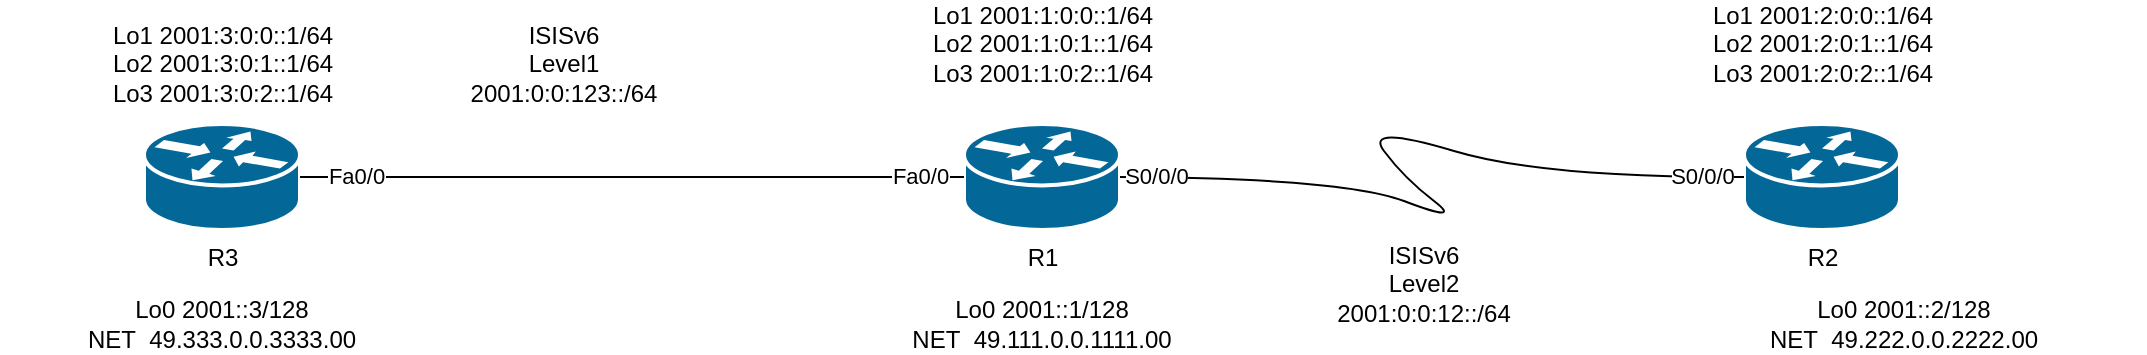 <mxfile version="14.6.13" type="device"><diagram id="KMjE5wcNhbDYiU3VgFTb" name="Page-1"><mxGraphModel dx="749" dy="556" grid="1" gridSize="10" guides="1" tooltips="1" connect="1" arrows="1" fold="1" page="1" pageScale="1" pageWidth="2336" pageHeight="1654" math="0" shadow="0"><root><mxCell id="0"/><mxCell id="1" parent="0"/><UserObject label="R3" link="file://E:\Study\GIT\Myotus-networks\LECTURES\MODULE02\Lecture16\labs\configs\R3.txt" linkTarget="_blank" id="9B0H9Uxb34FOkC-pr2k9-1"><mxCell style="shape=mxgraph.cisco.routers.router;html=1;pointerEvents=1;dashed=0;fillColor=#036897;strokeColor=#ffffff;strokeWidth=2;verticalLabelPosition=bottom;verticalAlign=top;align=center;outlineConnect=0;" vertex="1" parent="1"><mxGeometry x="130" y="170" width="78" height="53" as="geometry"/></mxCell></UserObject><UserObject label="R1" link="file://E:\Study\GIT\Myotus-networks\LECTURES\MODULE02\Lecture16\labs\configs\R1.txt" linkTarget="_blank" id="9B0H9Uxb34FOkC-pr2k9-2"><mxCell style="shape=mxgraph.cisco.routers.router;html=1;pointerEvents=1;dashed=0;fillColor=#036897;strokeColor=#ffffff;strokeWidth=2;verticalLabelPosition=bottom;verticalAlign=top;align=center;outlineConnect=0;" vertex="1" parent="1"><mxGeometry x="540" y="170" width="78" height="53" as="geometry"/></mxCell></UserObject><UserObject label="R2" link="file://E:\Study\GIT\Myotus-networks\LECTURES\MODULE02\Lecture16\labs\configs\R2.txt" linkTarget="_blank" id="9B0H9Uxb34FOkC-pr2k9-3"><mxCell style="shape=mxgraph.cisco.routers.router;html=1;pointerEvents=1;dashed=0;fillColor=#036897;strokeColor=#ffffff;strokeWidth=2;verticalLabelPosition=bottom;verticalAlign=top;align=center;outlineConnect=0;" vertex="1" parent="1"><mxGeometry x="930" y="170" width="78" height="53" as="geometry"/></mxCell></UserObject><mxCell id="9B0H9Uxb34FOkC-pr2k9-4" value="" style="endArrow=none;html=1;" edge="1" parent="1" source="9B0H9Uxb34FOkC-pr2k9-1" target="9B0H9Uxb34FOkC-pr2k9-2"><mxGeometry width="50" height="50" relative="1" as="geometry"><mxPoint x="530" y="440" as="sourcePoint"/><mxPoint x="370" y="197" as="targetPoint"/></mxGeometry></mxCell><mxCell id="9B0H9Uxb34FOkC-pr2k9-9" value="Fa0/0" style="edgeLabel;html=1;align=center;verticalAlign=middle;resizable=0;points=[];" vertex="1" connectable="0" parent="9B0H9Uxb34FOkC-pr2k9-4"><mxGeometry x="-0.834" y="1" relative="1" as="geometry"><mxPoint as="offset"/></mxGeometry></mxCell><mxCell id="9B0H9Uxb34FOkC-pr2k9-10" value="Fa0/0" style="edgeLabel;html=1;align=center;verticalAlign=middle;resizable=0;points=[];" vertex="1" connectable="0" parent="9B0H9Uxb34FOkC-pr2k9-4"><mxGeometry x="0.867" y="2" relative="1" as="geometry"><mxPoint y="1" as="offset"/></mxGeometry></mxCell><mxCell id="9B0H9Uxb34FOkC-pr2k9-8" value="" style="curved=1;endArrow=none;html=1;entryX=0;entryY=0.5;entryDx=0;entryDy=0;entryPerimeter=0;exitX=1;exitY=0.5;exitDx=0;exitDy=0;exitPerimeter=0;endFill=0;" edge="1" parent="1" source="9B0H9Uxb34FOkC-pr2k9-2" target="9B0H9Uxb34FOkC-pr2k9-3"><mxGeometry width="50" height="50" relative="1" as="geometry"><mxPoint x="530" y="440" as="sourcePoint"/><mxPoint x="580" y="390" as="targetPoint"/><Array as="points"><mxPoint x="730" y="197"/><mxPoint x="790" y="220"/><mxPoint x="760" y="197"/><mxPoint x="740" y="170"/><mxPoint x="830" y="197"/></Array></mxGeometry></mxCell><mxCell id="9B0H9Uxb34FOkC-pr2k9-11" value="S0/0/0" style="edgeLabel;html=1;align=center;verticalAlign=middle;resizable=0;points=[];" vertex="1" connectable="0" parent="9B0H9Uxb34FOkC-pr2k9-8"><mxGeometry x="-0.918" y="1" relative="1" as="geometry"><mxPoint as="offset"/></mxGeometry></mxCell><mxCell id="9B0H9Uxb34FOkC-pr2k9-12" value="S0/0/0" style="edgeLabel;html=1;align=center;verticalAlign=middle;resizable=0;points=[];" vertex="1" connectable="0" parent="9B0H9Uxb34FOkC-pr2k9-8"><mxGeometry x="0.901" y="1" relative="1" as="geometry"><mxPoint as="offset"/></mxGeometry></mxCell><mxCell id="9B0H9Uxb34FOkC-pr2k9-13" value="ISISv6&lt;br&gt;Level2&lt;br&gt;2001:0:0:12::/64" style="text;html=1;strokeColor=none;fillColor=none;align=center;verticalAlign=middle;whiteSpace=wrap;rounded=0;" vertex="1" parent="1"><mxGeometry x="750" y="240" width="40" height="20" as="geometry"/></mxCell><mxCell id="9B0H9Uxb34FOkC-pr2k9-14" value="ISISv6&lt;br&gt;Level1&lt;br&gt;2001:0:0:123::/64" style="text;html=1;strokeColor=none;fillColor=none;align=center;verticalAlign=middle;whiteSpace=wrap;rounded=0;" vertex="1" parent="1"><mxGeometry x="320" y="130" width="40" height="20" as="geometry"/></mxCell><mxCell id="9B0H9Uxb34FOkC-pr2k9-15" value="Lo1 2001:1:0:0::1/64&lt;br&gt;Lo2 2001:1:0:1::1/64&lt;br&gt;Lo3 2001:1:0:2::1/64" style="text;html=1;strokeColor=none;fillColor=none;align=center;verticalAlign=middle;whiteSpace=wrap;rounded=0;" vertex="1" parent="1"><mxGeometry x="498.5" y="120" width="161" height="20" as="geometry"/></mxCell><mxCell id="9B0H9Uxb34FOkC-pr2k9-16" value="Lo1 2001:3:0:0::1/64&lt;br&gt;Lo2 2001:3:0:1::1/64&lt;br&gt;Lo3 2001:3:0:2::1/64" style="text;html=1;strokeColor=none;fillColor=none;align=center;verticalAlign=middle;whiteSpace=wrap;rounded=0;" vertex="1" parent="1"><mxGeometry x="88.5" y="130" width="161" height="20" as="geometry"/></mxCell><mxCell id="9B0H9Uxb34FOkC-pr2k9-17" value="Lo1 2001:2:0:0::1/64&lt;br&gt;Lo2 2001:2:0:1::1/64&lt;br&gt;Lo3 2001:2:0:2::1/64" style="text;html=1;strokeColor=none;fillColor=none;align=center;verticalAlign=middle;whiteSpace=wrap;rounded=0;" vertex="1" parent="1"><mxGeometry x="888.5" y="120" width="161" height="20" as="geometry"/></mxCell><mxCell id="9B0H9Uxb34FOkC-pr2k9-18" value="Lo0 2001::2/128&lt;br&gt;NET&amp;nbsp; 49.222.0.0.2222.00" style="text;html=1;strokeColor=none;fillColor=none;align=center;verticalAlign=middle;whiteSpace=wrap;rounded=0;" vertex="1" parent="1"><mxGeometry x="888.5" y="260" width="241.5" height="20" as="geometry"/></mxCell><mxCell id="9B0H9Uxb34FOkC-pr2k9-19" value="Lo0 2001::1/128&lt;br&gt;NET&amp;nbsp; 49.111.0.0.1111.00" style="text;html=1;strokeColor=none;fillColor=none;align=center;verticalAlign=middle;whiteSpace=wrap;rounded=0;" vertex="1" parent="1"><mxGeometry x="468.25" y="260" width="221.5" height="20" as="geometry"/></mxCell><mxCell id="9B0H9Uxb34FOkC-pr2k9-20" value="Lo0 2001::3/128&lt;br&gt;NET&amp;nbsp; 49.333.0.0.3333.00" style="text;html=1;strokeColor=none;fillColor=none;align=center;verticalAlign=middle;whiteSpace=wrap;rounded=0;" vertex="1" parent="1"><mxGeometry x="58.25" y="260" width="221.5" height="20" as="geometry"/></mxCell></root></mxGraphModel></diagram></mxfile>